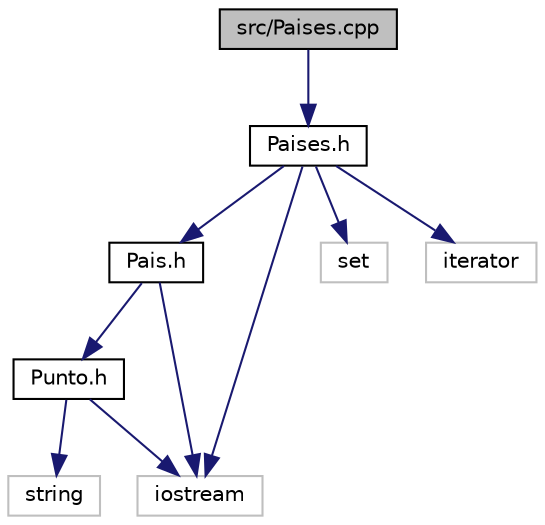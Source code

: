 digraph "src/Paises.cpp"
{
 // LATEX_PDF_SIZE
  edge [fontname="Helvetica",fontsize="10",labelfontname="Helvetica",labelfontsize="10"];
  node [fontname="Helvetica",fontsize="10",shape=record];
  Node1 [label="src/Paises.cpp",height=0.2,width=0.4,color="black", fillcolor="grey75", style="filled", fontcolor="black",tooltip="Fichero con definiciones para la la clase Paises."];
  Node1 -> Node2 [color="midnightblue",fontsize="10",style="solid",fontname="Helvetica"];
  Node2 [label="Paises.h",height=0.2,width=0.4,color="black", fillcolor="white", style="filled",URL="$Paises_8h.html",tooltip="Fichero cabecera Paises."];
  Node2 -> Node3 [color="midnightblue",fontsize="10",style="solid",fontname="Helvetica"];
  Node3 [label="Pais.h",height=0.2,width=0.4,color="black", fillcolor="white", style="filled",URL="$Pais_8h_source.html",tooltip=" "];
  Node3 -> Node4 [color="midnightblue",fontsize="10",style="solid",fontname="Helvetica"];
  Node4 [label="iostream",height=0.2,width=0.4,color="grey75", fillcolor="white", style="filled",tooltip=" "];
  Node3 -> Node5 [color="midnightblue",fontsize="10",style="solid",fontname="Helvetica"];
  Node5 [label="Punto.h",height=0.2,width=0.4,color="black", fillcolor="white", style="filled",URL="$Punto_8h.html",tooltip="Fichero cabecera clase Punto."];
  Node5 -> Node4 [color="midnightblue",fontsize="10",style="solid",fontname="Helvetica"];
  Node5 -> Node6 [color="midnightblue",fontsize="10",style="solid",fontname="Helvetica"];
  Node6 [label="string",height=0.2,width=0.4,color="grey75", fillcolor="white", style="filled",tooltip=" "];
  Node2 -> Node7 [color="midnightblue",fontsize="10",style="solid",fontname="Helvetica"];
  Node7 [label="set",height=0.2,width=0.4,color="grey75", fillcolor="white", style="filled",tooltip=" "];
  Node2 -> Node4 [color="midnightblue",fontsize="10",style="solid",fontname="Helvetica"];
  Node2 -> Node8 [color="midnightblue",fontsize="10",style="solid",fontname="Helvetica"];
  Node8 [label="iterator",height=0.2,width=0.4,color="grey75", fillcolor="white", style="filled",tooltip=" "];
}
